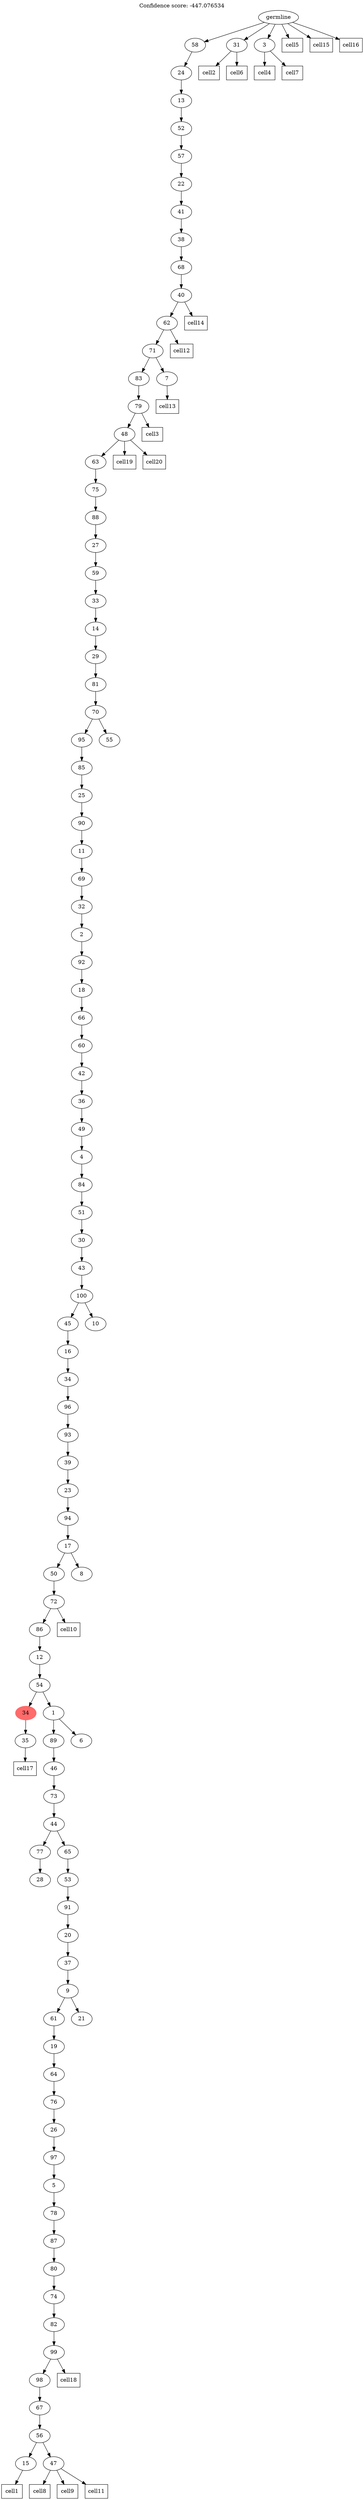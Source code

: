 digraph g {
	"94" -> "95";
	"95" [label="35"];
	"91" -> "92";
	"92" [label="28"];
	"87" -> "88";
	"88" [label="15"];
	"87" -> "89";
	"89" [label="47"];
	"86" -> "87";
	"87" [label="56"];
	"85" -> "86";
	"86" [label="67"];
	"84" -> "85";
	"85" [label="98"];
	"83" -> "84";
	"84" [label="99"];
	"82" -> "83";
	"83" [label="82"];
	"81" -> "82";
	"82" [label="74"];
	"80" -> "81";
	"81" [label="80"];
	"79" -> "80";
	"80" [label="87"];
	"78" -> "79";
	"79" [label="78"];
	"77" -> "78";
	"78" [label="5"];
	"76" -> "77";
	"77" [label="97"];
	"75" -> "76";
	"76" [label="26"];
	"74" -> "75";
	"75" [label="76"];
	"73" -> "74";
	"74" [label="64"];
	"72" -> "73";
	"73" [label="19"];
	"71" -> "72";
	"72" [label="61"];
	"71" -> "90";
	"90" [label="21"];
	"70" -> "71";
	"71" [label="9"];
	"69" -> "70";
	"70" [label="37"];
	"68" -> "69";
	"69" [label="20"];
	"67" -> "68";
	"68" [label="91"];
	"66" -> "67";
	"67" [label="53"];
	"65" -> "66";
	"66" [label="65"];
	"65" -> "91";
	"91" [label="77"];
	"64" -> "65";
	"65" [label="44"];
	"63" -> "64";
	"64" [label="73"];
	"62" -> "63";
	"63" [label="46"];
	"61" -> "62";
	"62" [label="89"];
	"61" -> "93";
	"93" [label="6"];
	"60" -> "61";
	"61" [label="1"];
	"60" -> "94";
	"94" [color=indianred1, style=filled, label="34"];
	"59" -> "60";
	"60" [label="54"];
	"58" -> "59";
	"59" [label="12"];
	"57" -> "58";
	"58" [label="86"];
	"56" -> "57";
	"57" [label="72"];
	"55" -> "56";
	"56" [label="50"];
	"55" -> "96";
	"96" [label="8"];
	"54" -> "55";
	"55" [label="17"];
	"53" -> "54";
	"54" [label="94"];
	"52" -> "53";
	"53" [label="23"];
	"51" -> "52";
	"52" [label="39"];
	"50" -> "51";
	"51" [label="93"];
	"49" -> "50";
	"50" [label="96"];
	"48" -> "49";
	"49" [label="34"];
	"47" -> "48";
	"48" [label="16"];
	"46" -> "47";
	"47" [label="45"];
	"46" -> "97";
	"97" [label="10"];
	"45" -> "46";
	"46" [label="100"];
	"44" -> "45";
	"45" [label="43"];
	"43" -> "44";
	"44" [label="30"];
	"42" -> "43";
	"43" [label="51"];
	"41" -> "42";
	"42" [label="84"];
	"40" -> "41";
	"41" [label="4"];
	"39" -> "40";
	"40" [label="49"];
	"38" -> "39";
	"39" [label="36"];
	"37" -> "38";
	"38" [label="42"];
	"36" -> "37";
	"37" [label="60"];
	"35" -> "36";
	"36" [label="66"];
	"34" -> "35";
	"35" [label="18"];
	"33" -> "34";
	"34" [label="92"];
	"32" -> "33";
	"33" [label="2"];
	"31" -> "32";
	"32" [label="32"];
	"30" -> "31";
	"31" [label="69"];
	"29" -> "30";
	"30" [label="11"];
	"28" -> "29";
	"29" [label="90"];
	"27" -> "28";
	"28" [label="25"];
	"26" -> "27";
	"27" [label="85"];
	"25" -> "26";
	"26" [label="95"];
	"25" -> "98";
	"98" [label="55"];
	"24" -> "25";
	"25" [label="70"];
	"23" -> "24";
	"24" [label="81"];
	"22" -> "23";
	"23" [label="29"];
	"21" -> "22";
	"22" [label="14"];
	"20" -> "21";
	"21" [label="33"];
	"19" -> "20";
	"20" [label="59"];
	"18" -> "19";
	"19" [label="27"];
	"17" -> "18";
	"18" [label="88"];
	"16" -> "17";
	"17" [label="75"];
	"15" -> "16";
	"16" [label="63"];
	"14" -> "15";
	"15" [label="48"];
	"13" -> "14";
	"14" [label="79"];
	"12" -> "13";
	"13" [label="83"];
	"12" -> "99";
	"99" [label="7"];
	"11" -> "12";
	"12" [label="71"];
	"10" -> "11";
	"11" [label="62"];
	"9" -> "10";
	"10" [label="40"];
	"8" -> "9";
	"9" [label="68"];
	"7" -> "8";
	"8" [label="38"];
	"6" -> "7";
	"7" [label="41"];
	"5" -> "6";
	"6" [label="22"];
	"4" -> "5";
	"5" [label="57"];
	"3" -> "4";
	"4" [label="52"];
	"2" -> "3";
	"3" [label="13"];
	"1" -> "2";
	"2" [label="24"];
	"0" -> "1";
	"1" [label="58"];
	"0" -> "100";
	"100" [label="31"];
	"0" -> "101";
	"101" [label="3"];
	"0" [label="germline"];
	"88" -> "cell1";
	"cell1" [shape=box];
	"100" -> "cell2";
	"cell2" [shape=box];
	"14" -> "cell3";
	"cell3" [shape=box];
	"101" -> "cell4";
	"cell4" [shape=box];
	"0" -> "cell5";
	"cell5" [shape=box];
	"100" -> "cell6";
	"cell6" [shape=box];
	"101" -> "cell7";
	"cell7" [shape=box];
	"89" -> "cell8";
	"cell8" [shape=box];
	"89" -> "cell9";
	"cell9" [shape=box];
	"57" -> "cell10";
	"cell10" [shape=box];
	"89" -> "cell11";
	"cell11" [shape=box];
	"11" -> "cell12";
	"cell12" [shape=box];
	"99" -> "cell13";
	"cell13" [shape=box];
	"10" -> "cell14";
	"cell14" [shape=box];
	"0" -> "cell15";
	"cell15" [shape=box];
	"0" -> "cell16";
	"cell16" [shape=box];
	"95" -> "cell17";
	"cell17" [shape=box];
	"84" -> "cell18";
	"cell18" [shape=box];
	"15" -> "cell19";
	"cell19" [shape=box];
	"15" -> "cell20";
	"cell20" [shape=box];
	labelloc="t";
	label="Confidence score: -447.076534";
}
